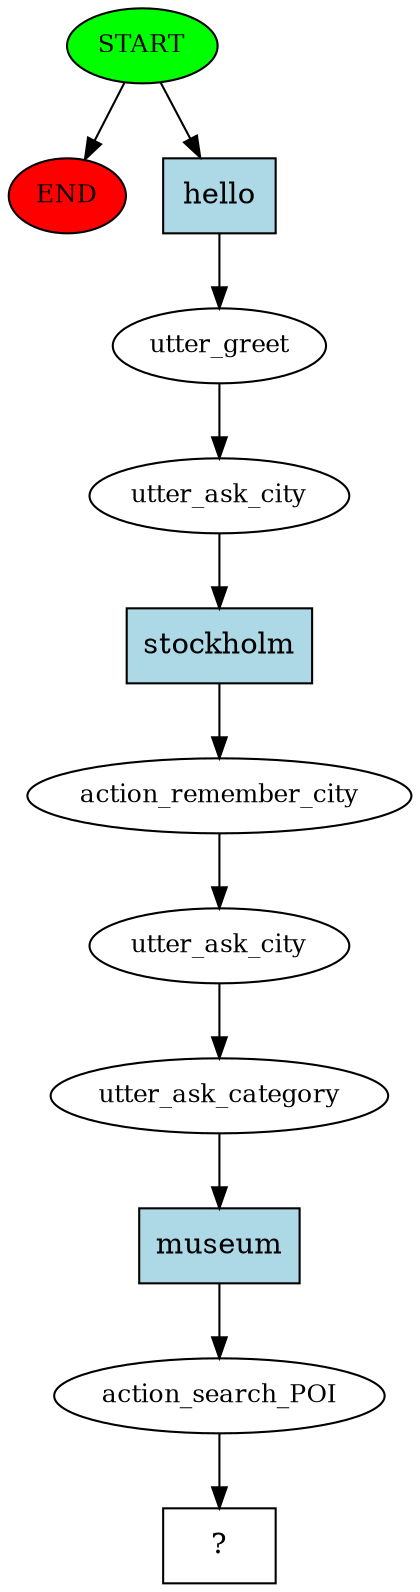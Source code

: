digraph  {
0 [class="start active", fillcolor=green, fontsize=12, label=START, style=filled];
"-1" [class=end, fillcolor=red, fontsize=12, label=END, style=filled];
1 [class=active, fontsize=12, label=utter_greet];
2 [class=active, fontsize=12, label=utter_ask_city];
3 [class=active, fontsize=12, label=action_remember_city];
4 [class=active, fontsize=12, label=utter_ask_city];
5 [class=active, fontsize=12, label=utter_ask_category];
6 [class=active, fontsize=12, label=action_search_POI];
7 [class="intent dashed active", label="  ?  ", shape=rect];
8 [class="intent active", fillcolor=lightblue, label=hello, shape=rect, style=filled];
9 [class="intent active", fillcolor=lightblue, label=stockholm, shape=rect, style=filled];
10 [class="intent active", fillcolor=lightblue, label=museum, shape=rect, style=filled];
0 -> "-1"  [class="", key=NONE, label=""];
0 -> 8  [class=active, key=0];
1 -> 2  [class=active, key=NONE, label=""];
2 -> 9  [class=active, key=0];
3 -> 4  [class=active, key=NONE, label=""];
4 -> 5  [class=active, key=NONE, label=""];
5 -> 10  [class=active, key=0];
6 -> 7  [class=active, key=NONE, label=""];
8 -> 1  [class=active, key=0];
9 -> 3  [class=active, key=0];
10 -> 6  [class=active, key=0];
}
